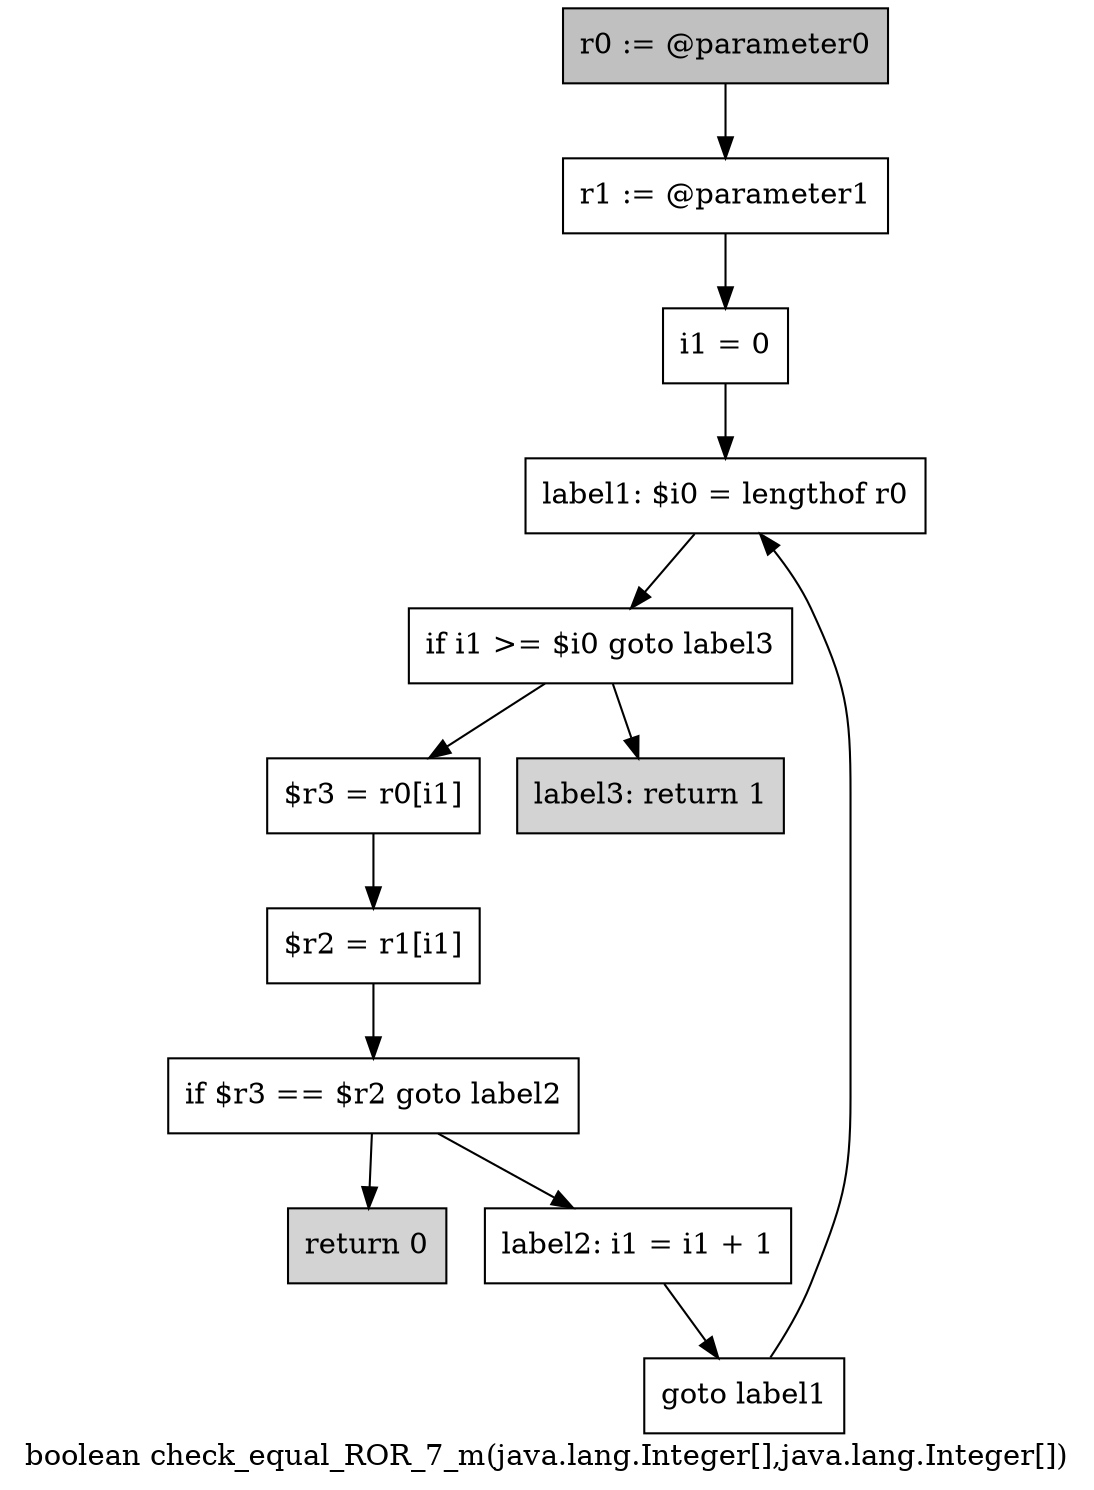 digraph "boolean check_equal_ROR_7_m(java.lang.Integer[],java.lang.Integer[])" {
    label="boolean check_equal_ROR_7_m(java.lang.Integer[],java.lang.Integer[])";
    node [shape=box];
    "0" [style=filled,fillcolor=gray,label="r0 := @parameter0",];
    "1" [label="r1 := @parameter1",];
    "0"->"1";
    "2" [label="i1 = 0",];
    "1"->"2";
    "3" [label="label1: $i0 = lengthof r0",];
    "2"->"3";
    "4" [label="if i1 >= $i0 goto label3",];
    "3"->"4";
    "5" [label="$r3 = r0[i1]",];
    "4"->"5";
    "11" [style=filled,fillcolor=lightgray,label="label3: return 1",];
    "4"->"11";
    "6" [label="$r2 = r1[i1]",];
    "5"->"6";
    "7" [label="if $r3 == $r2 goto label2",];
    "6"->"7";
    "8" [style=filled,fillcolor=lightgray,label="return 0",];
    "7"->"8";
    "9" [label="label2: i1 = i1 + 1",];
    "7"->"9";
    "10" [label="goto label1",];
    "9"->"10";
    "10"->"3";
}
